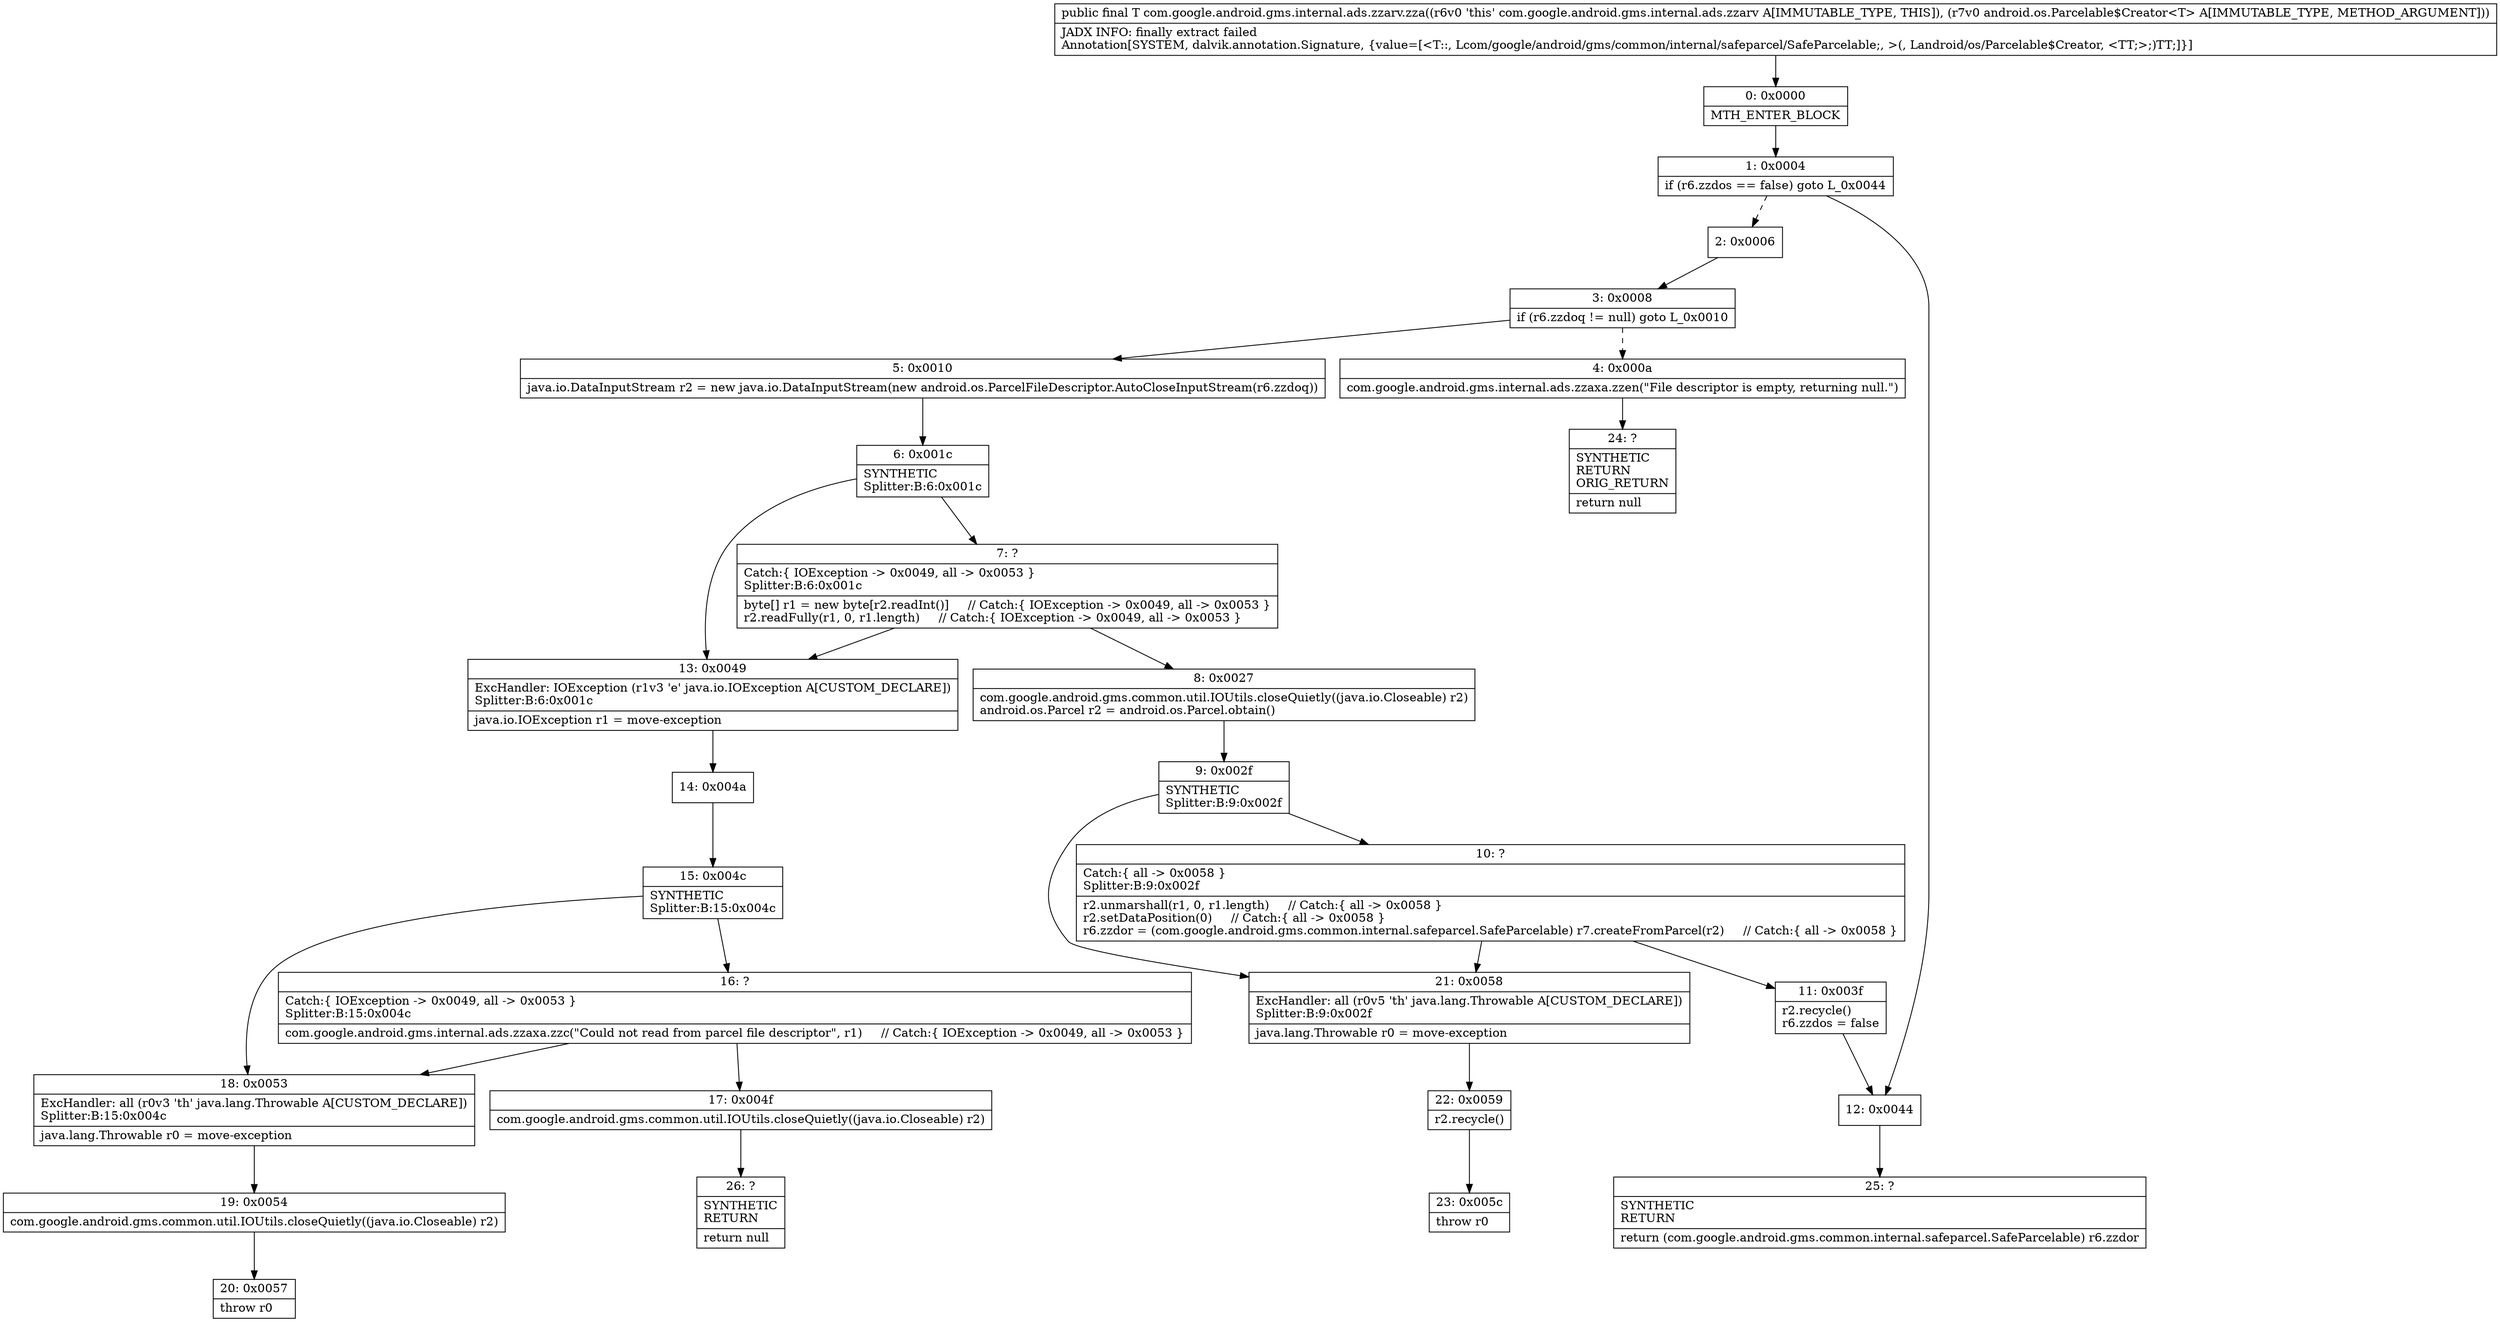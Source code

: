 digraph "CFG forcom.google.android.gms.internal.ads.zzarv.zza(Landroid\/os\/Parcelable$Creator;)Lcom\/google\/android\/gms\/common\/internal\/safeparcel\/SafeParcelable;" {
Node_0 [shape=record,label="{0\:\ 0x0000|MTH_ENTER_BLOCK\l}"];
Node_1 [shape=record,label="{1\:\ 0x0004|if (r6.zzdos == false) goto L_0x0044\l}"];
Node_2 [shape=record,label="{2\:\ 0x0006}"];
Node_3 [shape=record,label="{3\:\ 0x0008|if (r6.zzdoq != null) goto L_0x0010\l}"];
Node_4 [shape=record,label="{4\:\ 0x000a|com.google.android.gms.internal.ads.zzaxa.zzen(\"File descriptor is empty, returning null.\")\l}"];
Node_5 [shape=record,label="{5\:\ 0x0010|java.io.DataInputStream r2 = new java.io.DataInputStream(new android.os.ParcelFileDescriptor.AutoCloseInputStream(r6.zzdoq))\l}"];
Node_6 [shape=record,label="{6\:\ 0x001c|SYNTHETIC\lSplitter:B:6:0x001c\l}"];
Node_7 [shape=record,label="{7\:\ ?|Catch:\{ IOException \-\> 0x0049, all \-\> 0x0053 \}\lSplitter:B:6:0x001c\l|byte[] r1 = new byte[r2.readInt()]     \/\/ Catch:\{ IOException \-\> 0x0049, all \-\> 0x0053 \}\lr2.readFully(r1, 0, r1.length)     \/\/ Catch:\{ IOException \-\> 0x0049, all \-\> 0x0053 \}\l}"];
Node_8 [shape=record,label="{8\:\ 0x0027|com.google.android.gms.common.util.IOUtils.closeQuietly((java.io.Closeable) r2)\landroid.os.Parcel r2 = android.os.Parcel.obtain()\l}"];
Node_9 [shape=record,label="{9\:\ 0x002f|SYNTHETIC\lSplitter:B:9:0x002f\l}"];
Node_10 [shape=record,label="{10\:\ ?|Catch:\{ all \-\> 0x0058 \}\lSplitter:B:9:0x002f\l|r2.unmarshall(r1, 0, r1.length)     \/\/ Catch:\{ all \-\> 0x0058 \}\lr2.setDataPosition(0)     \/\/ Catch:\{ all \-\> 0x0058 \}\lr6.zzdor = (com.google.android.gms.common.internal.safeparcel.SafeParcelable) r7.createFromParcel(r2)     \/\/ Catch:\{ all \-\> 0x0058 \}\l}"];
Node_11 [shape=record,label="{11\:\ 0x003f|r2.recycle()\lr6.zzdos = false\l}"];
Node_12 [shape=record,label="{12\:\ 0x0044}"];
Node_13 [shape=record,label="{13\:\ 0x0049|ExcHandler: IOException (r1v3 'e' java.io.IOException A[CUSTOM_DECLARE])\lSplitter:B:6:0x001c\l|java.io.IOException r1 = move\-exception\l}"];
Node_14 [shape=record,label="{14\:\ 0x004a}"];
Node_15 [shape=record,label="{15\:\ 0x004c|SYNTHETIC\lSplitter:B:15:0x004c\l}"];
Node_16 [shape=record,label="{16\:\ ?|Catch:\{ IOException \-\> 0x0049, all \-\> 0x0053 \}\lSplitter:B:15:0x004c\l|com.google.android.gms.internal.ads.zzaxa.zzc(\"Could not read from parcel file descriptor\", r1)     \/\/ Catch:\{ IOException \-\> 0x0049, all \-\> 0x0053 \}\l}"];
Node_17 [shape=record,label="{17\:\ 0x004f|com.google.android.gms.common.util.IOUtils.closeQuietly((java.io.Closeable) r2)\l}"];
Node_18 [shape=record,label="{18\:\ 0x0053|ExcHandler: all (r0v3 'th' java.lang.Throwable A[CUSTOM_DECLARE])\lSplitter:B:15:0x004c\l|java.lang.Throwable r0 = move\-exception\l}"];
Node_19 [shape=record,label="{19\:\ 0x0054|com.google.android.gms.common.util.IOUtils.closeQuietly((java.io.Closeable) r2)\l}"];
Node_20 [shape=record,label="{20\:\ 0x0057|throw r0\l}"];
Node_21 [shape=record,label="{21\:\ 0x0058|ExcHandler: all (r0v5 'th' java.lang.Throwable A[CUSTOM_DECLARE])\lSplitter:B:9:0x002f\l|java.lang.Throwable r0 = move\-exception\l}"];
Node_22 [shape=record,label="{22\:\ 0x0059|r2.recycle()\l}"];
Node_23 [shape=record,label="{23\:\ 0x005c|throw r0\l}"];
Node_24 [shape=record,label="{24\:\ ?|SYNTHETIC\lRETURN\lORIG_RETURN\l|return null\l}"];
Node_25 [shape=record,label="{25\:\ ?|SYNTHETIC\lRETURN\l|return (com.google.android.gms.common.internal.safeparcel.SafeParcelable) r6.zzdor\l}"];
Node_26 [shape=record,label="{26\:\ ?|SYNTHETIC\lRETURN\l|return null\l}"];
MethodNode[shape=record,label="{public final T com.google.android.gms.internal.ads.zzarv.zza((r6v0 'this' com.google.android.gms.internal.ads.zzarv A[IMMUTABLE_TYPE, THIS]), (r7v0 android.os.Parcelable$Creator\<T\> A[IMMUTABLE_TYPE, METHOD_ARGUMENT]))  | JADX INFO: finally extract failed\lAnnotation[SYSTEM, dalvik.annotation.Signature, \{value=[\<T::, Lcom\/google\/android\/gms\/common\/internal\/safeparcel\/SafeParcelable;, \>(, Landroid\/os\/Parcelable$Creator, \<TT;\>;)TT;]\}]\l}"];
MethodNode -> Node_0;
Node_0 -> Node_1;
Node_1 -> Node_2[style=dashed];
Node_1 -> Node_12;
Node_2 -> Node_3;
Node_3 -> Node_4[style=dashed];
Node_3 -> Node_5;
Node_4 -> Node_24;
Node_5 -> Node_6;
Node_6 -> Node_7;
Node_6 -> Node_13;
Node_7 -> Node_8;
Node_7 -> Node_13;
Node_8 -> Node_9;
Node_9 -> Node_10;
Node_9 -> Node_21;
Node_10 -> Node_11;
Node_10 -> Node_21;
Node_11 -> Node_12;
Node_12 -> Node_25;
Node_13 -> Node_14;
Node_14 -> Node_15;
Node_15 -> Node_16;
Node_15 -> Node_18;
Node_16 -> Node_17;
Node_16 -> Node_18;
Node_17 -> Node_26;
Node_18 -> Node_19;
Node_19 -> Node_20;
Node_21 -> Node_22;
Node_22 -> Node_23;
}

